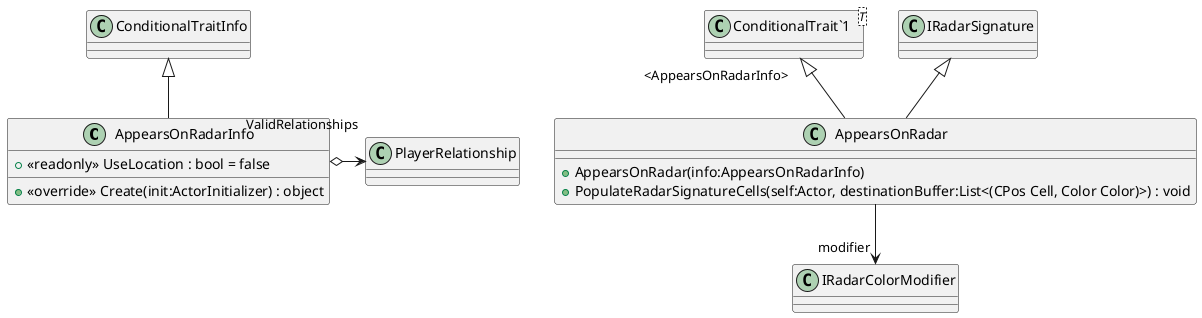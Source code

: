 @startuml
class AppearsOnRadarInfo {
    + <<readonly>> UseLocation : bool = false
    + <<override>> Create(init:ActorInitializer) : object
}
class AppearsOnRadar {
    + AppearsOnRadar(info:AppearsOnRadarInfo)
    + PopulateRadarSignatureCells(self:Actor, destinationBuffer:List<(CPos Cell, Color Color)>) : void
}
class "ConditionalTrait`1"<T> {
}
ConditionalTraitInfo <|-- AppearsOnRadarInfo
AppearsOnRadarInfo o-> "ValidRelationships" PlayerRelationship
"ConditionalTrait`1" "<AppearsOnRadarInfo>" <|-- AppearsOnRadar
IRadarSignature <|-- AppearsOnRadar
AppearsOnRadar --> "modifier" IRadarColorModifier
@enduml
